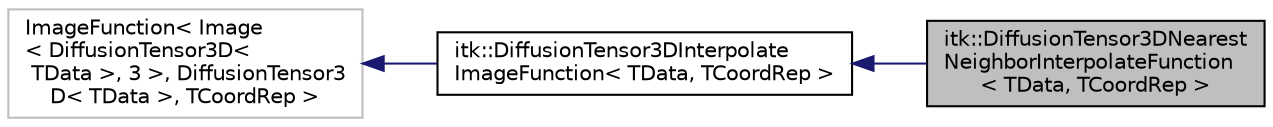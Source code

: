 digraph "itk::DiffusionTensor3DNearestNeighborInterpolateFunction&lt; TData, TCoordRep &gt;"
{
  bgcolor="transparent";
  edge [fontname="Helvetica",fontsize="10",labelfontname="Helvetica",labelfontsize="10"];
  node [fontname="Helvetica",fontsize="10",shape=record];
  rankdir="LR";
  Node0 [label="itk::DiffusionTensor3DNearest\lNeighborInterpolateFunction\l\< TData, TCoordRep \>",height=0.2,width=0.4,color="black", fillcolor="grey75", style="filled", fontcolor="black"];
  Node1 -> Node0 [dir="back",color="midnightblue",fontsize="10",style="solid",fontname="Helvetica"];
  Node1 [label="itk::DiffusionTensor3DInterpolate\lImageFunction\< TData, TCoordRep \>",height=0.2,width=0.4,color="black",URL="$classitk_1_1DiffusionTensor3DInterpolateImageFunction.html"];
  Node2 -> Node1 [dir="back",color="midnightblue",fontsize="10",style="solid",fontname="Helvetica"];
  Node2 [label="ImageFunction\< Image\l\< DiffusionTensor3D\<\l TData \>, 3 \>, DiffusionTensor3\lD\< TData \>, TCoordRep \>",height=0.2,width=0.4,color="grey75"];
}

